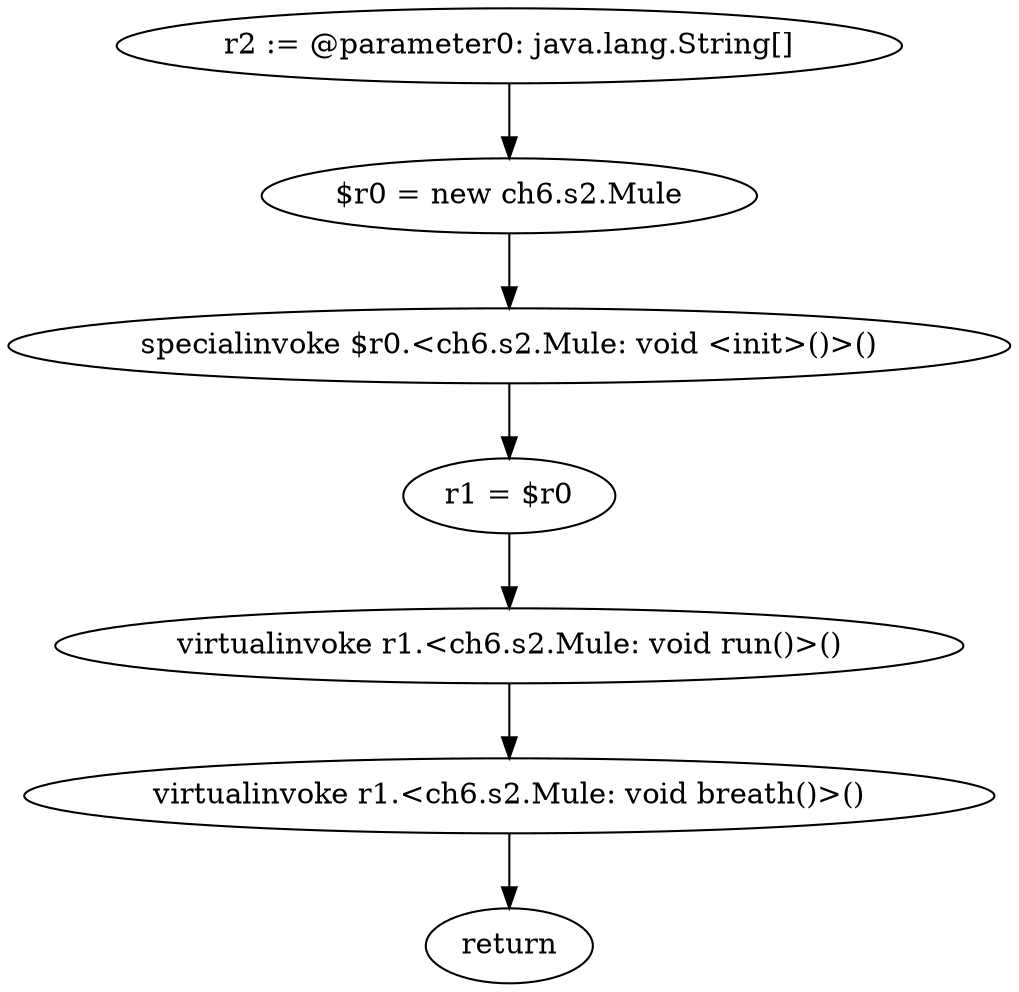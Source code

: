 digraph "unitGraph" {
    "r2 := @parameter0: java.lang.String[]"
    "$r0 = new ch6.s2.Mule"
    "specialinvoke $r0.<ch6.s2.Mule: void <init>()>()"
    "r1 = $r0"
    "virtualinvoke r1.<ch6.s2.Mule: void run()>()"
    "virtualinvoke r1.<ch6.s2.Mule: void breath()>()"
    "return"
    "r2 := @parameter0: java.lang.String[]"->"$r0 = new ch6.s2.Mule";
    "$r0 = new ch6.s2.Mule"->"specialinvoke $r0.<ch6.s2.Mule: void <init>()>()";
    "specialinvoke $r0.<ch6.s2.Mule: void <init>()>()"->"r1 = $r0";
    "r1 = $r0"->"virtualinvoke r1.<ch6.s2.Mule: void run()>()";
    "virtualinvoke r1.<ch6.s2.Mule: void run()>()"->"virtualinvoke r1.<ch6.s2.Mule: void breath()>()";
    "virtualinvoke r1.<ch6.s2.Mule: void breath()>()"->"return";
}
